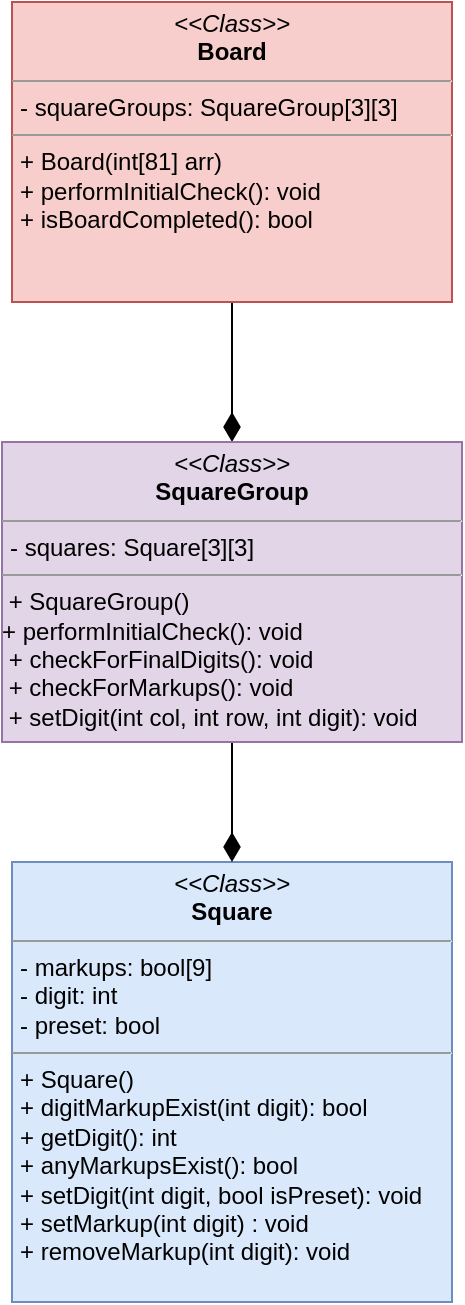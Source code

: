 <mxfile version="20.0.2" type="device"><diagram name="Page-1" id="c4acf3e9-155e-7222-9cf6-157b1a14988f"><mxGraphModel dx="1201" dy="663" grid="1" gridSize="10" guides="1" tooltips="1" connect="1" arrows="1" fold="1" page="1" pageScale="1" pageWidth="850" pageHeight="1100" background="none" math="0" shadow="0"><root><mxCell id="0"/><mxCell id="1" parent="0"/><mxCell id="GGpMJvkeqo0CwpMe2lcn-9" style="edgeStyle=orthogonalEdgeStyle;rounded=0;orthogonalLoop=1;jettySize=auto;html=1;entryX=0.5;entryY=0;entryDx=0;entryDy=0;fontSize=12;endArrow=diamondThin;endFill=1;endSize=12;strokeColor=default;strokeWidth=1;" edge="1" parent="1" source="GGpMJvkeqo0CwpMe2lcn-1" target="GGpMJvkeqo0CwpMe2lcn-3"><mxGeometry relative="1" as="geometry"/></mxCell><mxCell id="GGpMJvkeqo0CwpMe2lcn-1" value="&lt;p style=&quot;margin:0px;margin-top:4px;text-align:center;&quot;&gt;&lt;i&gt;&amp;lt;&amp;lt;Class&amp;gt;&amp;gt;&lt;/i&gt;&lt;br&gt;&lt;b&gt;Board&lt;/b&gt;&lt;br&gt;&lt;/p&gt;&lt;hr size=&quot;1&quot;&gt;&lt;p style=&quot;margin:0px;margin-left:4px;&quot;&gt;- squareGroups: SquareGroup[3][3] &lt;br&gt;&lt;/p&gt;&lt;hr size=&quot;1&quot;&gt;&lt;p style=&quot;margin:0px;margin-left:4px;&quot;&gt;+ Board(int[81] arr)&lt;br&gt;+ performInitialCheck(): void&lt;br&gt;+ isBoardCompleted(): bool&lt;/p&gt;" style="verticalAlign=top;align=left;overflow=fill;fontSize=12;fontFamily=Helvetica;html=1;rounded=0;shadow=0;comic=0;labelBackgroundColor=none;strokeWidth=1;fillColor=#f8cecc;strokeColor=#b85450;" vertex="1" parent="1"><mxGeometry x="-555" y="370" width="220" height="150" as="geometry"/></mxCell><mxCell id="GGpMJvkeqo0CwpMe2lcn-8" value="" style="edgeStyle=orthogonalEdgeStyle;rounded=0;orthogonalLoop=1;jettySize=auto;html=1;fontSize=12;endArrow=diamondThin;endFill=1;strokeColor=none;" edge="1" parent="1" source="GGpMJvkeqo0CwpMe2lcn-2" target="GGpMJvkeqo0CwpMe2lcn-3"><mxGeometry relative="1" as="geometry"/></mxCell><mxCell id="GGpMJvkeqo0CwpMe2lcn-2" value="&lt;p style=&quot;margin:0px;margin-top:4px;text-align:center;&quot;&gt;&lt;i&gt;&amp;lt;&amp;lt;Class&amp;gt;&amp;gt;&lt;/i&gt;&lt;br&gt;&lt;b&gt;Square&lt;/b&gt;&lt;br&gt;&lt;/p&gt;&lt;hr size=&quot;1&quot;&gt;&lt;p style=&quot;margin:0px;margin-left:4px;&quot;&gt;- markups: bool[9]&lt;br&gt;- digit: int&lt;/p&gt;&lt;p style=&quot;margin:0px;margin-left:4px;&quot;&gt;- preset: bool&lt;br&gt;&lt;/p&gt;&lt;hr size=&quot;1&quot;&gt;&lt;p style=&quot;margin:0px;margin-left:4px;&quot;&gt;+ Square()&lt;br&gt;+ digitMarkupExist(int digit): bool&lt;br&gt;+ getDigit(): int&lt;/p&gt;&lt;p style=&quot;margin:0px;margin-left:4px;&quot;&gt;+ anyMarkupsExist(): bool&lt;/p&gt;&lt;p style=&quot;margin:0px;margin-left:4px;&quot;&gt;+ setDigit(int digit, bool isPreset): void&lt;br&gt;+ setMarkup(int digit) : void&lt;/p&gt;&lt;p style=&quot;margin:0px;margin-left:4px;&quot;&gt;+ removeMarkup(int digit): void&lt;br&gt;&lt;/p&gt;" style="verticalAlign=top;align=left;overflow=fill;fontSize=12;fontFamily=Helvetica;html=1;rounded=0;shadow=0;comic=0;labelBackgroundColor=none;strokeWidth=1;fillColor=#dae8fc;strokeColor=#6c8ebf;" vertex="1" parent="1"><mxGeometry x="-555" y="800" width="220" height="220" as="geometry"/></mxCell><mxCell id="GGpMJvkeqo0CwpMe2lcn-7" style="edgeStyle=orthogonalEdgeStyle;rounded=0;orthogonalLoop=1;jettySize=auto;html=1;entryX=0.5;entryY=0;entryDx=0;entryDy=0;fontSize=12;endArrow=diamondThin;endFill=1;strokeWidth=1;endSize=12;strokeColor=default;" edge="1" parent="1" source="GGpMJvkeqo0CwpMe2lcn-3" target="GGpMJvkeqo0CwpMe2lcn-2"><mxGeometry relative="1" as="geometry"/></mxCell><mxCell id="GGpMJvkeqo0CwpMe2lcn-3" value="&lt;p style=&quot;margin:0px;margin-top:4px;text-align:center;&quot;&gt;&lt;i&gt;&amp;lt;&amp;lt;Class&amp;gt;&amp;gt;&lt;/i&gt;&lt;br&gt;&lt;b&gt;SquareGroup&lt;/b&gt;&lt;br&gt;&lt;/p&gt;&lt;hr size=&quot;1&quot;&gt;&lt;p style=&quot;margin:0px;margin-left:4px;&quot;&gt;- squares: Square[3][3]&lt;br&gt;&lt;/p&gt;&lt;hr size=&quot;1&quot;&gt;&lt;div&gt;&amp;nbsp;+ SquareGroup() &lt;br&gt;+ performInitialCheck(): void&lt;br&gt;&lt;/div&gt;&lt;div style=&quot;&quot;&gt;&amp;nbsp;+ &lt;font style=&quot;font-size: 12px;&quot;&gt;checkForFinalDigits(): void&lt;/font&gt;&lt;/div&gt;&lt;div style=&quot;&quot;&gt;&lt;font style=&quot;font-size: 12px;&quot;&gt;&amp;nbsp;+ checkForMarkups(): void &lt;br&gt;&lt;/font&gt;&lt;/div&gt;&lt;div style=&quot;&quot;&gt;&lt;font style=&quot;font-size: 12px;&quot;&gt;&amp;nbsp;+ setDigit(int col, int row, int digit): void&lt;br&gt;&lt;/font&gt;&lt;/div&gt;" style="verticalAlign=top;align=left;overflow=fill;fontSize=12;fontFamily=Helvetica;html=1;rounded=0;shadow=0;comic=0;labelBackgroundColor=none;strokeWidth=1;fillColor=#e1d5e7;strokeColor=#9673a6;" vertex="1" parent="1"><mxGeometry x="-560" y="590" width="230" height="150" as="geometry"/></mxCell></root></mxGraphModel></diagram></mxfile>